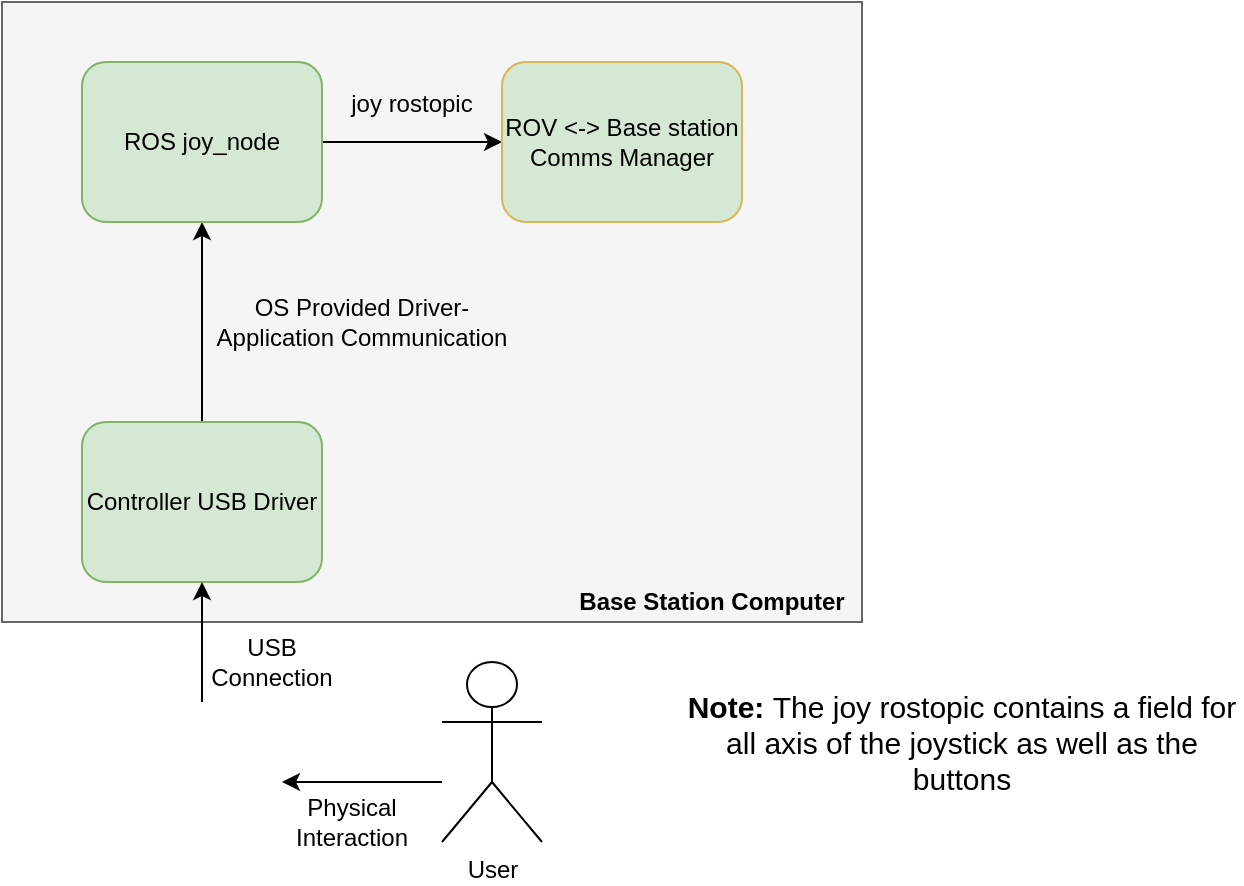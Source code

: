 <mxfile version="12.1.7" type="github" pages="1">
  <diagram id="Cg5TQznFIi2fOIy1NgRE" name="Page-1">
    <mxGraphModel dx="1422" dy="794" grid="1" gridSize="10" guides="1" tooltips="1" connect="1" arrows="1" fold="1" page="1" pageScale="1" pageWidth="1100" pageHeight="850" math="0" shadow="0">
      <root>
        <mxCell id="0"/>
        <mxCell id="1" parent="0"/>
        <mxCell id="4A5gEsoZY53VQ-Z7-Xwo-21" value="" style="rounded=0;whiteSpace=wrap;html=1;fillColor=#f5f5f5;strokeColor=#666666;fontColor=#333333;" vertex="1" parent="1">
          <mxGeometry x="370" y="240" width="430" height="310" as="geometry"/>
        </mxCell>
        <mxCell id="4A5gEsoZY53VQ-Z7-Xwo-1" value="User" style="shape=umlActor;verticalLabelPosition=bottom;labelBackgroundColor=#ffffff;verticalAlign=top;html=1;outlineConnect=0;" vertex="1" parent="1">
          <mxGeometry x="590" y="570" width="50" height="90" as="geometry"/>
        </mxCell>
        <mxCell id="4A5gEsoZY53VQ-Z7-Xwo-4" value="" style="shape=image;html=1;verticalAlign=top;verticalLabelPosition=bottom;labelBackgroundColor=#ffffff;imageAspect=0;aspect=fixed;image=https://cdn4.iconfinder.com/data/icons/video-game-adicts/1024/videogame_icons-10-128.png" vertex="1" parent="1">
          <mxGeometry x="430" y="590" width="80" height="80" as="geometry"/>
        </mxCell>
        <mxCell id="4A5gEsoZY53VQ-Z7-Xwo-7" value="" style="endArrow=classic;html=1;entryX=1;entryY=0.5;entryDx=0;entryDy=0;" edge="1" parent="1" target="4A5gEsoZY53VQ-Z7-Xwo-4">
          <mxGeometry width="50" height="50" relative="1" as="geometry">
            <mxPoint x="590" y="630" as="sourcePoint"/>
            <mxPoint x="340" y="600" as="targetPoint"/>
          </mxGeometry>
        </mxCell>
        <mxCell id="4A5gEsoZY53VQ-Z7-Xwo-13" style="edgeStyle=orthogonalEdgeStyle;rounded=0;orthogonalLoop=1;jettySize=auto;html=1;exitX=0.5;exitY=0;exitDx=0;exitDy=0;entryX=0.5;entryY=1;entryDx=0;entryDy=0;" edge="1" parent="1" source="4A5gEsoZY53VQ-Z7-Xwo-9" target="4A5gEsoZY53VQ-Z7-Xwo-12">
          <mxGeometry relative="1" as="geometry"/>
        </mxCell>
        <mxCell id="4A5gEsoZY53VQ-Z7-Xwo-9" value="Controller USB Driver" style="rounded=1;whiteSpace=wrap;html=1;fillColor=#d5e8d4;strokeColor=#82b366;" vertex="1" parent="1">
          <mxGeometry x="410" y="450" width="120" height="80" as="geometry"/>
        </mxCell>
        <mxCell id="4A5gEsoZY53VQ-Z7-Xwo-10" style="edgeStyle=orthogonalEdgeStyle;rounded=0;orthogonalLoop=1;jettySize=auto;html=1;exitX=0.5;exitY=0;exitDx=0;exitDy=0;entryX=0.5;entryY=1;entryDx=0;entryDy=0;" edge="1" parent="1" source="4A5gEsoZY53VQ-Z7-Xwo-4" target="4A5gEsoZY53VQ-Z7-Xwo-9">
          <mxGeometry relative="1" as="geometry">
            <mxPoint x="470" y="570" as="targetPoint"/>
          </mxGeometry>
        </mxCell>
        <mxCell id="4A5gEsoZY53VQ-Z7-Xwo-16" style="edgeStyle=orthogonalEdgeStyle;rounded=0;orthogonalLoop=1;jettySize=auto;html=1;exitX=1;exitY=0.5;exitDx=0;exitDy=0;entryX=0;entryY=0.5;entryDx=0;entryDy=0;" edge="1" parent="1" source="4A5gEsoZY53VQ-Z7-Xwo-12" target="4A5gEsoZY53VQ-Z7-Xwo-15">
          <mxGeometry relative="1" as="geometry"/>
        </mxCell>
        <mxCell id="4A5gEsoZY53VQ-Z7-Xwo-12" value="ROS joy_node" style="rounded=1;whiteSpace=wrap;html=1;fillColor=#d5e8d4;strokeColor=#82b366;" vertex="1" parent="1">
          <mxGeometry x="410" y="270" width="120" height="80" as="geometry"/>
        </mxCell>
        <mxCell id="4A5gEsoZY53VQ-Z7-Xwo-15" value="ROV &amp;lt;-&amp;gt; Base station Comms Manager" style="rounded=1;whiteSpace=wrap;html=1;fillColor=#D5E8D4;strokeColor=#d6b656;" vertex="1" parent="1">
          <mxGeometry x="620" y="270" width="120" height="80" as="geometry"/>
        </mxCell>
        <mxCell id="4A5gEsoZY53VQ-Z7-Xwo-17" value="joy rostopic" style="text;html=1;strokeColor=none;fillColor=none;align=center;verticalAlign=middle;whiteSpace=wrap;rounded=0;" vertex="1" parent="1">
          <mxGeometry x="525" y="281" width="100" height="20" as="geometry"/>
        </mxCell>
        <mxCell id="4A5gEsoZY53VQ-Z7-Xwo-19" value="OS Provided Driver-Application Communication&lt;br&gt;" style="text;html=1;strokeColor=none;fillColor=none;align=center;verticalAlign=middle;whiteSpace=wrap;rounded=0;" vertex="1" parent="1">
          <mxGeometry x="469.5" y="390" width="160" height="20" as="geometry"/>
        </mxCell>
        <mxCell id="4A5gEsoZY53VQ-Z7-Xwo-20" value="Base Station Computer" style="text;html=1;strokeColor=none;fillColor=none;align=center;verticalAlign=middle;whiteSpace=wrap;rounded=0;fontStyle=1" vertex="1" parent="1">
          <mxGeometry x="640" y="530" width="170" height="20" as="geometry"/>
        </mxCell>
        <mxCell id="4A5gEsoZY53VQ-Z7-Xwo-22" value="&lt;b style=&quot;font-size: 15px;&quot;&gt;Note: &lt;/b&gt;The joy rostopic contains a field for all axis of the joystick as well as the buttons" style="text;html=1;strokeColor=none;fillColor=none;align=center;verticalAlign=middle;whiteSpace=wrap;rounded=0;fontSize=15;" vertex="1" parent="1">
          <mxGeometry x="710" y="570" width="280" height="80" as="geometry"/>
        </mxCell>
        <mxCell id="4A5gEsoZY53VQ-Z7-Xwo-23" value="USB Connection" style="text;html=1;strokeColor=none;fillColor=none;align=center;verticalAlign=middle;whiteSpace=wrap;rounded=0;" vertex="1" parent="1">
          <mxGeometry x="485" y="560" width="40" height="20" as="geometry"/>
        </mxCell>
        <mxCell id="4A5gEsoZY53VQ-Z7-Xwo-24" value="Physical Interaction" style="text;html=1;strokeColor=none;fillColor=none;align=center;verticalAlign=middle;whiteSpace=wrap;rounded=0;" vertex="1" parent="1">
          <mxGeometry x="525" y="640" width="40" height="20" as="geometry"/>
        </mxCell>
      </root>
    </mxGraphModel>
  </diagram>
</mxfile>

